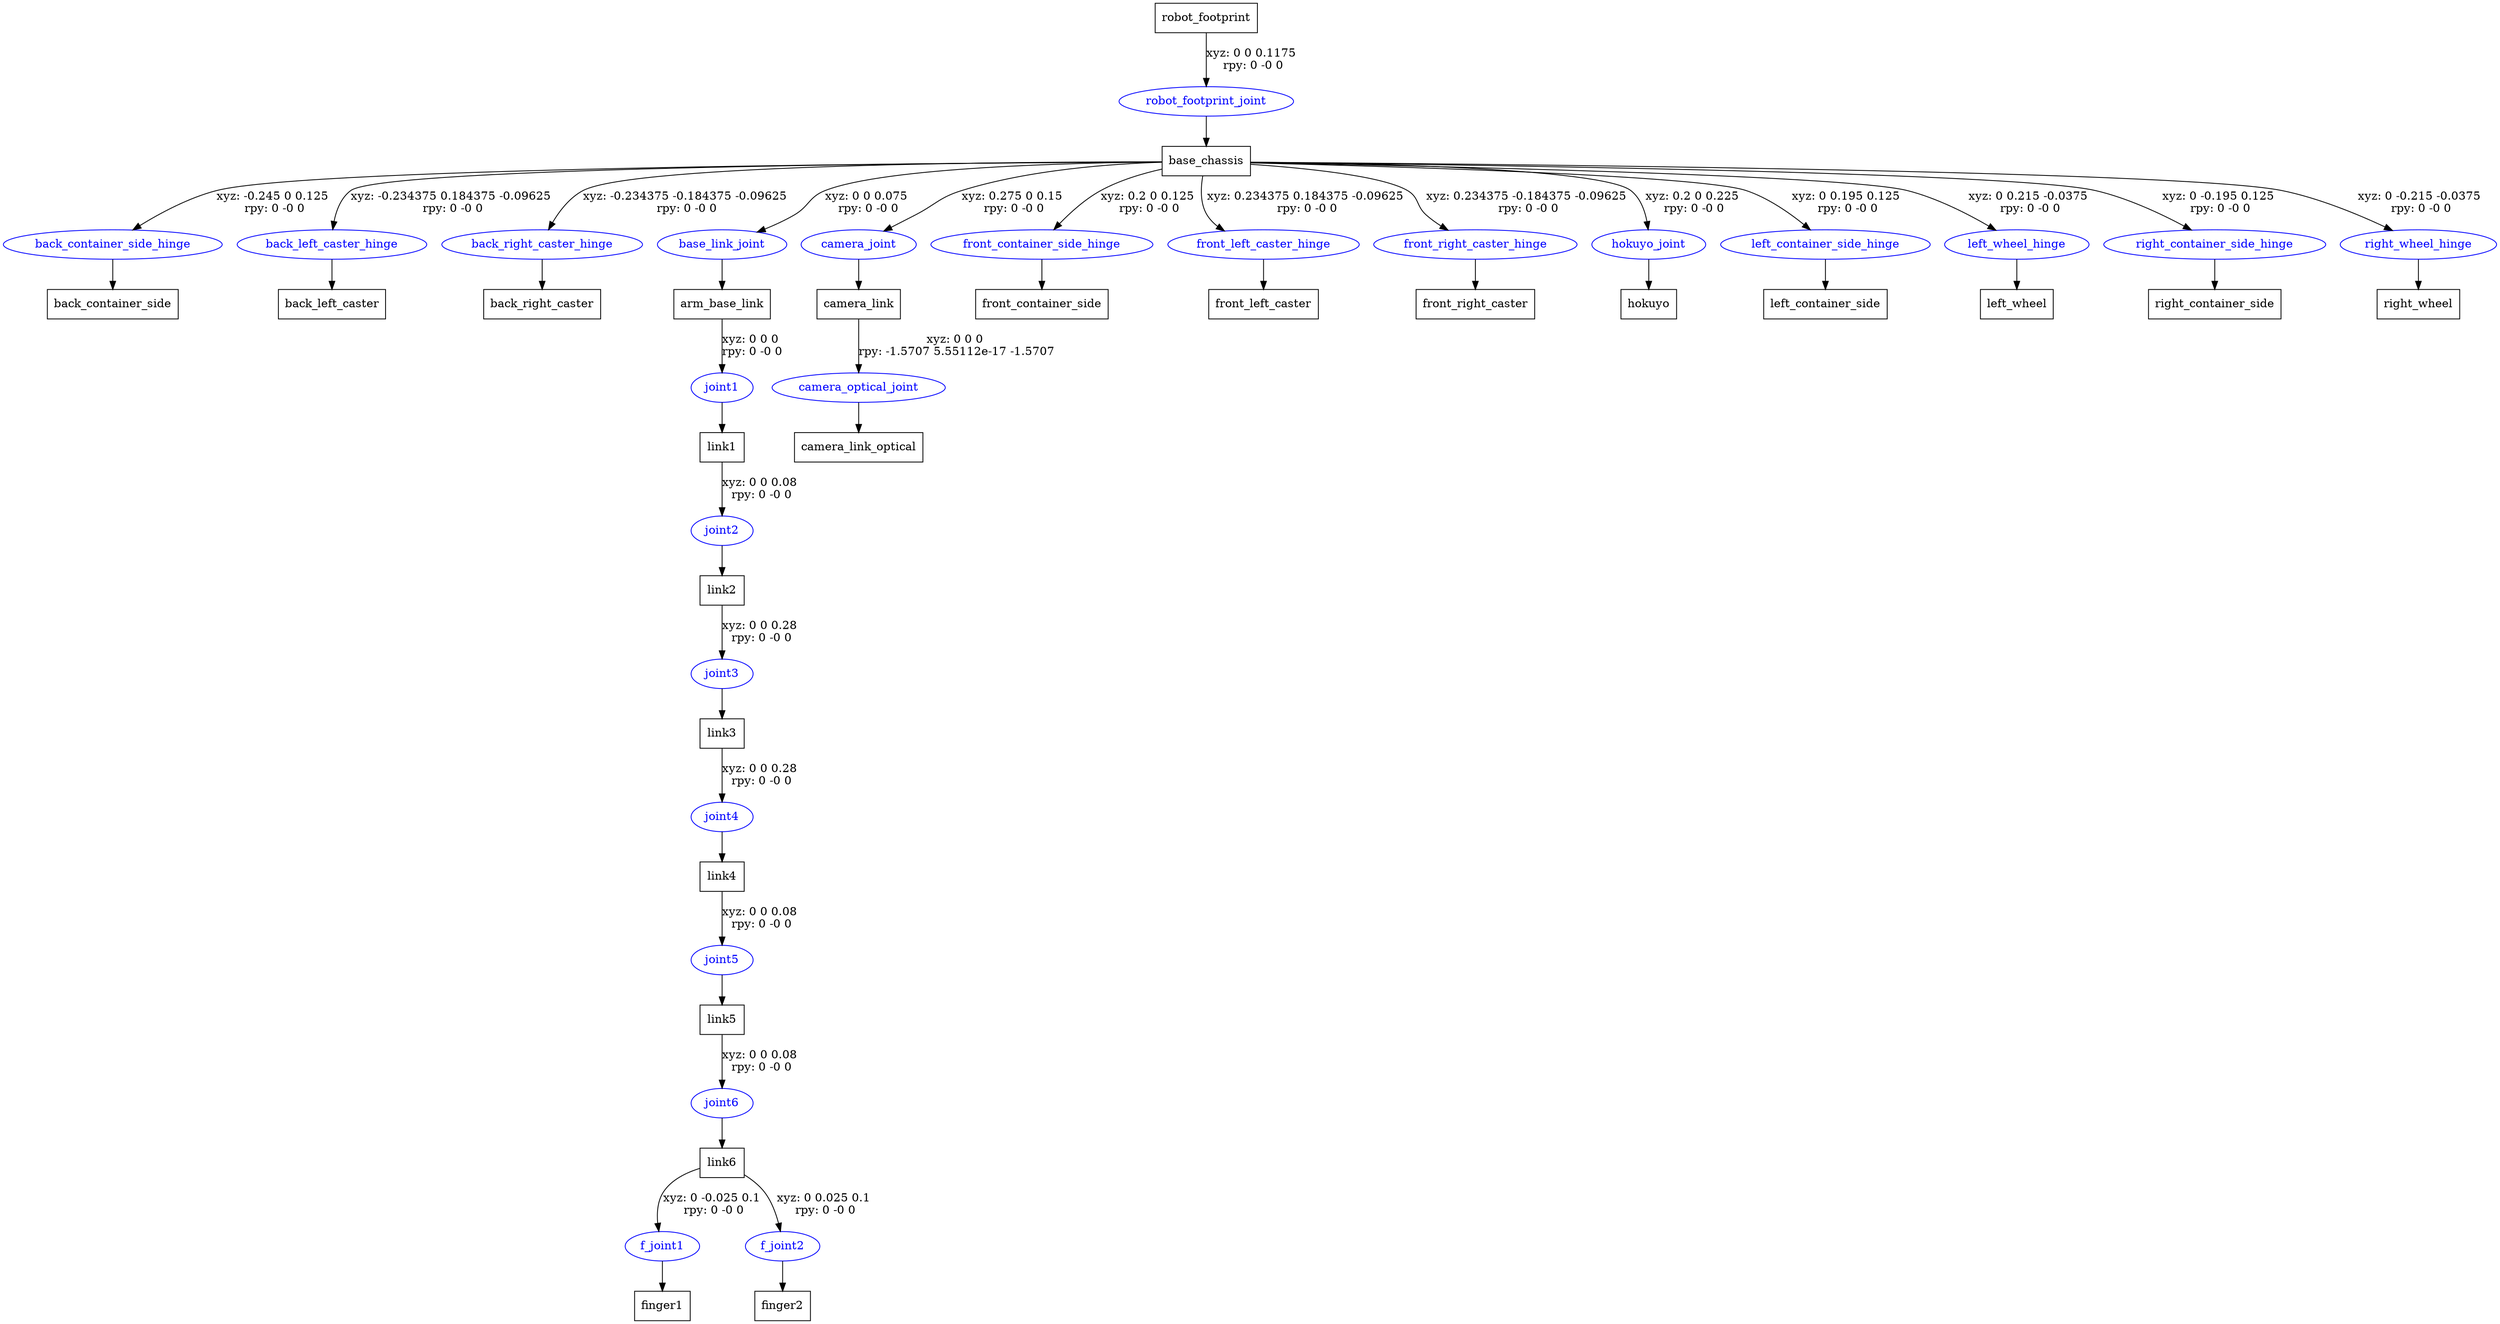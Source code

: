 digraph G {
node [shape=box];
"robot_footprint" [label="robot_footprint"];
"base_chassis" [label="base_chassis"];
"back_container_side" [label="back_container_side"];
"back_left_caster" [label="back_left_caster"];
"back_right_caster" [label="back_right_caster"];
"arm_base_link" [label="arm_base_link"];
"link1" [label="link1"];
"link2" [label="link2"];
"link3" [label="link3"];
"link4" [label="link4"];
"link5" [label="link5"];
"link6" [label="link6"];
"finger1" [label="finger1"];
"finger2" [label="finger2"];
"camera_link" [label="camera_link"];
"camera_link_optical" [label="camera_link_optical"];
"front_container_side" [label="front_container_side"];
"front_left_caster" [label="front_left_caster"];
"front_right_caster" [label="front_right_caster"];
"hokuyo" [label="hokuyo"];
"left_container_side" [label="left_container_side"];
"left_wheel" [label="left_wheel"];
"right_container_side" [label="right_container_side"];
"right_wheel" [label="right_wheel"];
node [shape=ellipse, color=blue, fontcolor=blue];
"robot_footprint" -> "robot_footprint_joint" [label="xyz: 0 0 0.1175 \nrpy: 0 -0 0"]
"robot_footprint_joint" -> "base_chassis"
"base_chassis" -> "back_container_side_hinge" [label="xyz: -0.245 0 0.125 \nrpy: 0 -0 0"]
"back_container_side_hinge" -> "back_container_side"
"base_chassis" -> "back_left_caster_hinge" [label="xyz: -0.234375 0.184375 -0.09625 \nrpy: 0 -0 0"]
"back_left_caster_hinge" -> "back_left_caster"
"base_chassis" -> "back_right_caster_hinge" [label="xyz: -0.234375 -0.184375 -0.09625 \nrpy: 0 -0 0"]
"back_right_caster_hinge" -> "back_right_caster"
"base_chassis" -> "base_link_joint" [label="xyz: 0 0 0.075 \nrpy: 0 -0 0"]
"base_link_joint" -> "arm_base_link"
"arm_base_link" -> "joint1" [label="xyz: 0 0 0 \nrpy: 0 -0 0"]
"joint1" -> "link1"
"link1" -> "joint2" [label="xyz: 0 0 0.08 \nrpy: 0 -0 0"]
"joint2" -> "link2"
"link2" -> "joint3" [label="xyz: 0 0 0.28 \nrpy: 0 -0 0"]
"joint3" -> "link3"
"link3" -> "joint4" [label="xyz: 0 0 0.28 \nrpy: 0 -0 0"]
"joint4" -> "link4"
"link4" -> "joint5" [label="xyz: 0 0 0.08 \nrpy: 0 -0 0"]
"joint5" -> "link5"
"link5" -> "joint6" [label="xyz: 0 0 0.08 \nrpy: 0 -0 0"]
"joint6" -> "link6"
"link6" -> "f_joint1" [label="xyz: 0 -0.025 0.1 \nrpy: 0 -0 0"]
"f_joint1" -> "finger1"
"link6" -> "f_joint2" [label="xyz: 0 0.025 0.1 \nrpy: 0 -0 0"]
"f_joint2" -> "finger2"
"base_chassis" -> "camera_joint" [label="xyz: 0.275 0 0.15 \nrpy: 0 -0 0"]
"camera_joint" -> "camera_link"
"camera_link" -> "camera_optical_joint" [label="xyz: 0 0 0 \nrpy: -1.5707 5.55112e-17 -1.5707"]
"camera_optical_joint" -> "camera_link_optical"
"base_chassis" -> "front_container_side_hinge" [label="xyz: 0.2 0 0.125 \nrpy: 0 -0 0"]
"front_container_side_hinge" -> "front_container_side"
"base_chassis" -> "front_left_caster_hinge" [label="xyz: 0.234375 0.184375 -0.09625 \nrpy: 0 -0 0"]
"front_left_caster_hinge" -> "front_left_caster"
"base_chassis" -> "front_right_caster_hinge" [label="xyz: 0.234375 -0.184375 -0.09625 \nrpy: 0 -0 0"]
"front_right_caster_hinge" -> "front_right_caster"
"base_chassis" -> "hokuyo_joint" [label="xyz: 0.2 0 0.225 \nrpy: 0 -0 0"]
"hokuyo_joint" -> "hokuyo"
"base_chassis" -> "left_container_side_hinge" [label="xyz: 0 0.195 0.125 \nrpy: 0 -0 0"]
"left_container_side_hinge" -> "left_container_side"
"base_chassis" -> "left_wheel_hinge" [label="xyz: 0 0.215 -0.0375 \nrpy: 0 -0 0"]
"left_wheel_hinge" -> "left_wheel"
"base_chassis" -> "right_container_side_hinge" [label="xyz: 0 -0.195 0.125 \nrpy: 0 -0 0"]
"right_container_side_hinge" -> "right_container_side"
"base_chassis" -> "right_wheel_hinge" [label="xyz: 0 -0.215 -0.0375 \nrpy: 0 -0 0"]
"right_wheel_hinge" -> "right_wheel"
}
